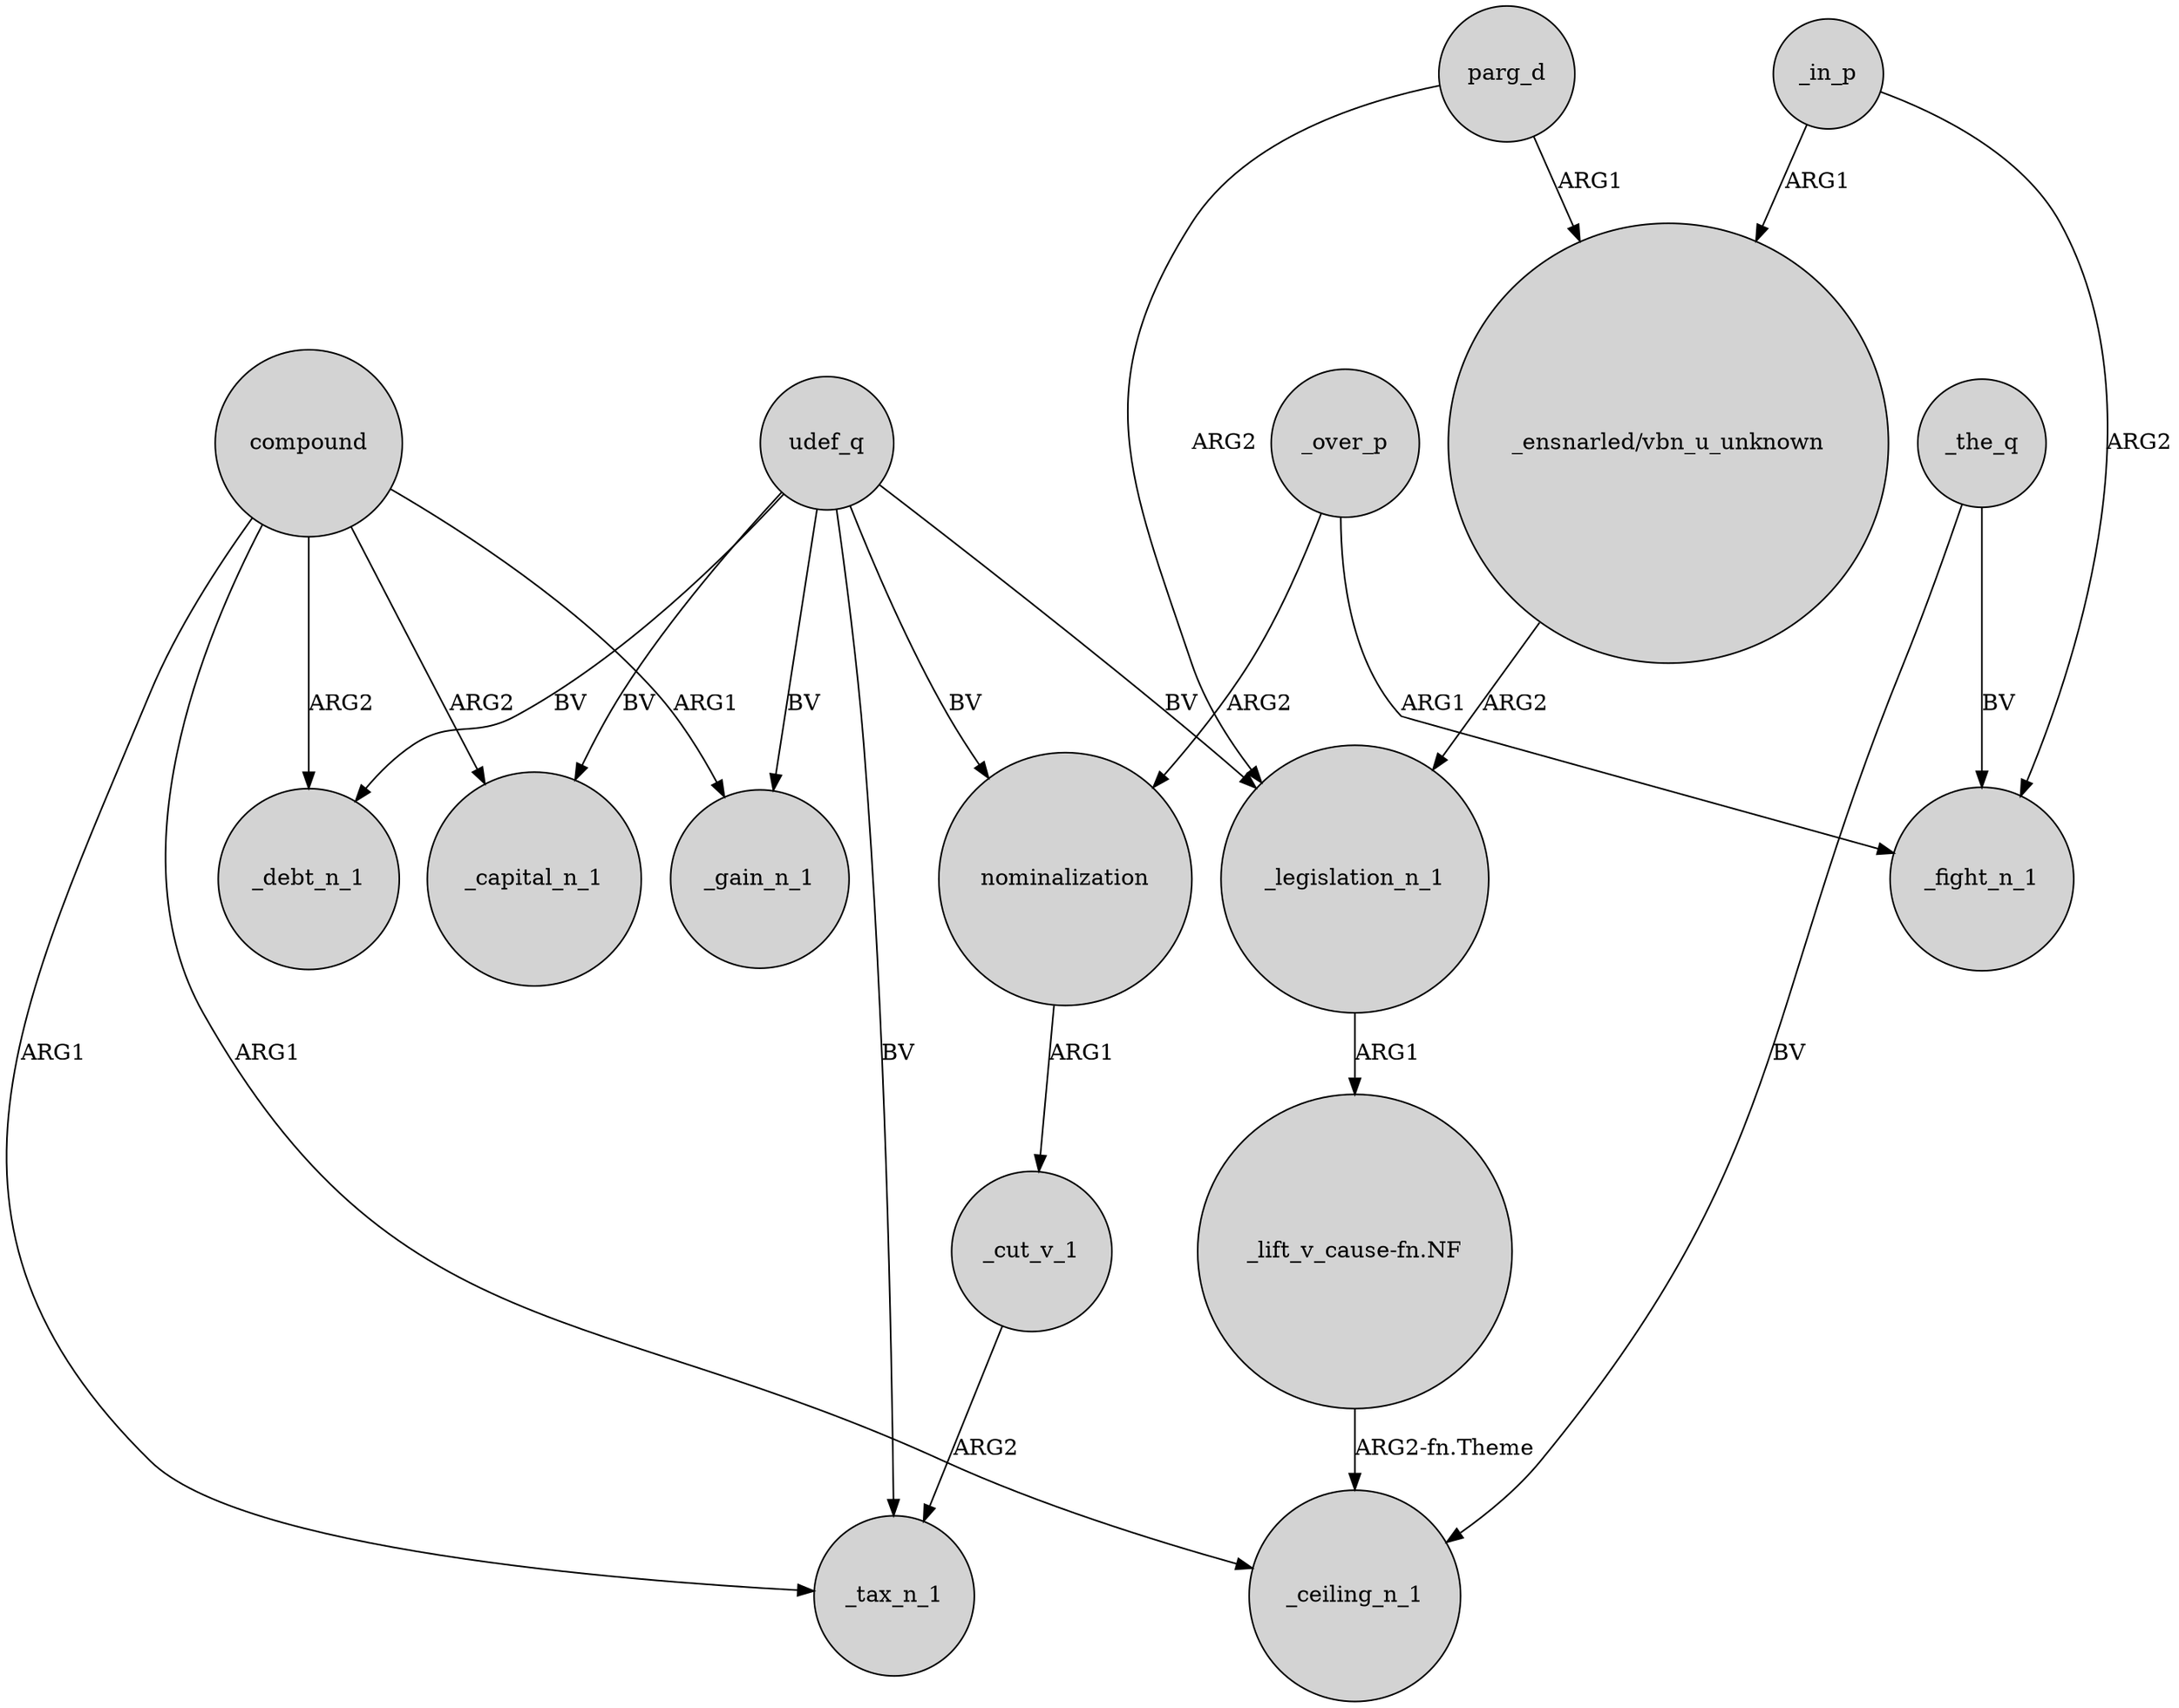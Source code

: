 digraph {
	node [shape=circle style=filled]
	compound -> _capital_n_1 [label=ARG2]
	_legislation_n_1 -> "_lift_v_cause-fn.NF" [label=ARG1]
	udef_q -> _gain_n_1 [label=BV]
	udef_q -> _debt_n_1 [label=BV]
	_the_q -> _fight_n_1 [label=BV]
	compound -> _debt_n_1 [label=ARG2]
	nominalization -> _cut_v_1 [label=ARG1]
	compound -> _tax_n_1 [label=ARG1]
	udef_q -> _tax_n_1 [label=BV]
	"_ensnarled/vbn_u_unknown" -> _legislation_n_1 [label=ARG2]
	_in_p -> "_ensnarled/vbn_u_unknown" [label=ARG1]
	"_lift_v_cause-fn.NF" -> _ceiling_n_1 [label="ARG2-fn.Theme"]
	_over_p -> nominalization [label=ARG2]
	udef_q -> nominalization [label=BV]
	_in_p -> _fight_n_1 [label=ARG2]
	compound -> _ceiling_n_1 [label=ARG1]
	compound -> _gain_n_1 [label=ARG1]
	_cut_v_1 -> _tax_n_1 [label=ARG2]
	udef_q -> _legislation_n_1 [label=BV]
	parg_d -> "_ensnarled/vbn_u_unknown" [label=ARG1]
	_over_p -> _fight_n_1 [label=ARG1]
	_the_q -> _ceiling_n_1 [label=BV]
	udef_q -> _capital_n_1 [label=BV]
	parg_d -> _legislation_n_1 [label=ARG2]
}
